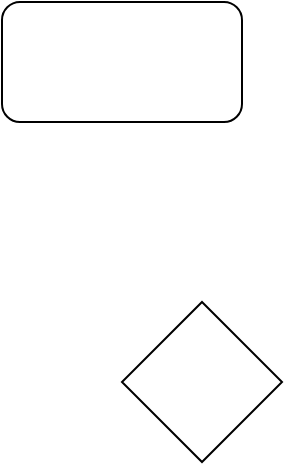 <mxfile version="16.2.6" type="github">
  <diagram id="huk3aq8nFuf_ra-Np8PN" name="第1頁">
    <mxGraphModel dx="658" dy="482" grid="1" gridSize="10" guides="1" tooltips="1" connect="1" arrows="1" fold="1" page="1" pageScale="1" pageWidth="827" pageHeight="1169" math="0" shadow="0">
      <root>
        <mxCell id="0" />
        <mxCell id="1" parent="0" />
        <mxCell id="inNBmcCWfYHSyblZ-SSb-1" value="" style="rounded=1;whiteSpace=wrap;html=1;" vertex="1" parent="1">
          <mxGeometry x="210" y="270" width="120" height="60" as="geometry" />
        </mxCell>
        <mxCell id="inNBmcCWfYHSyblZ-SSb-2" value="" style="rhombus;whiteSpace=wrap;html=1;" vertex="1" parent="1">
          <mxGeometry x="270" y="420" width="80" height="80" as="geometry" />
        </mxCell>
      </root>
    </mxGraphModel>
  </diagram>
</mxfile>
